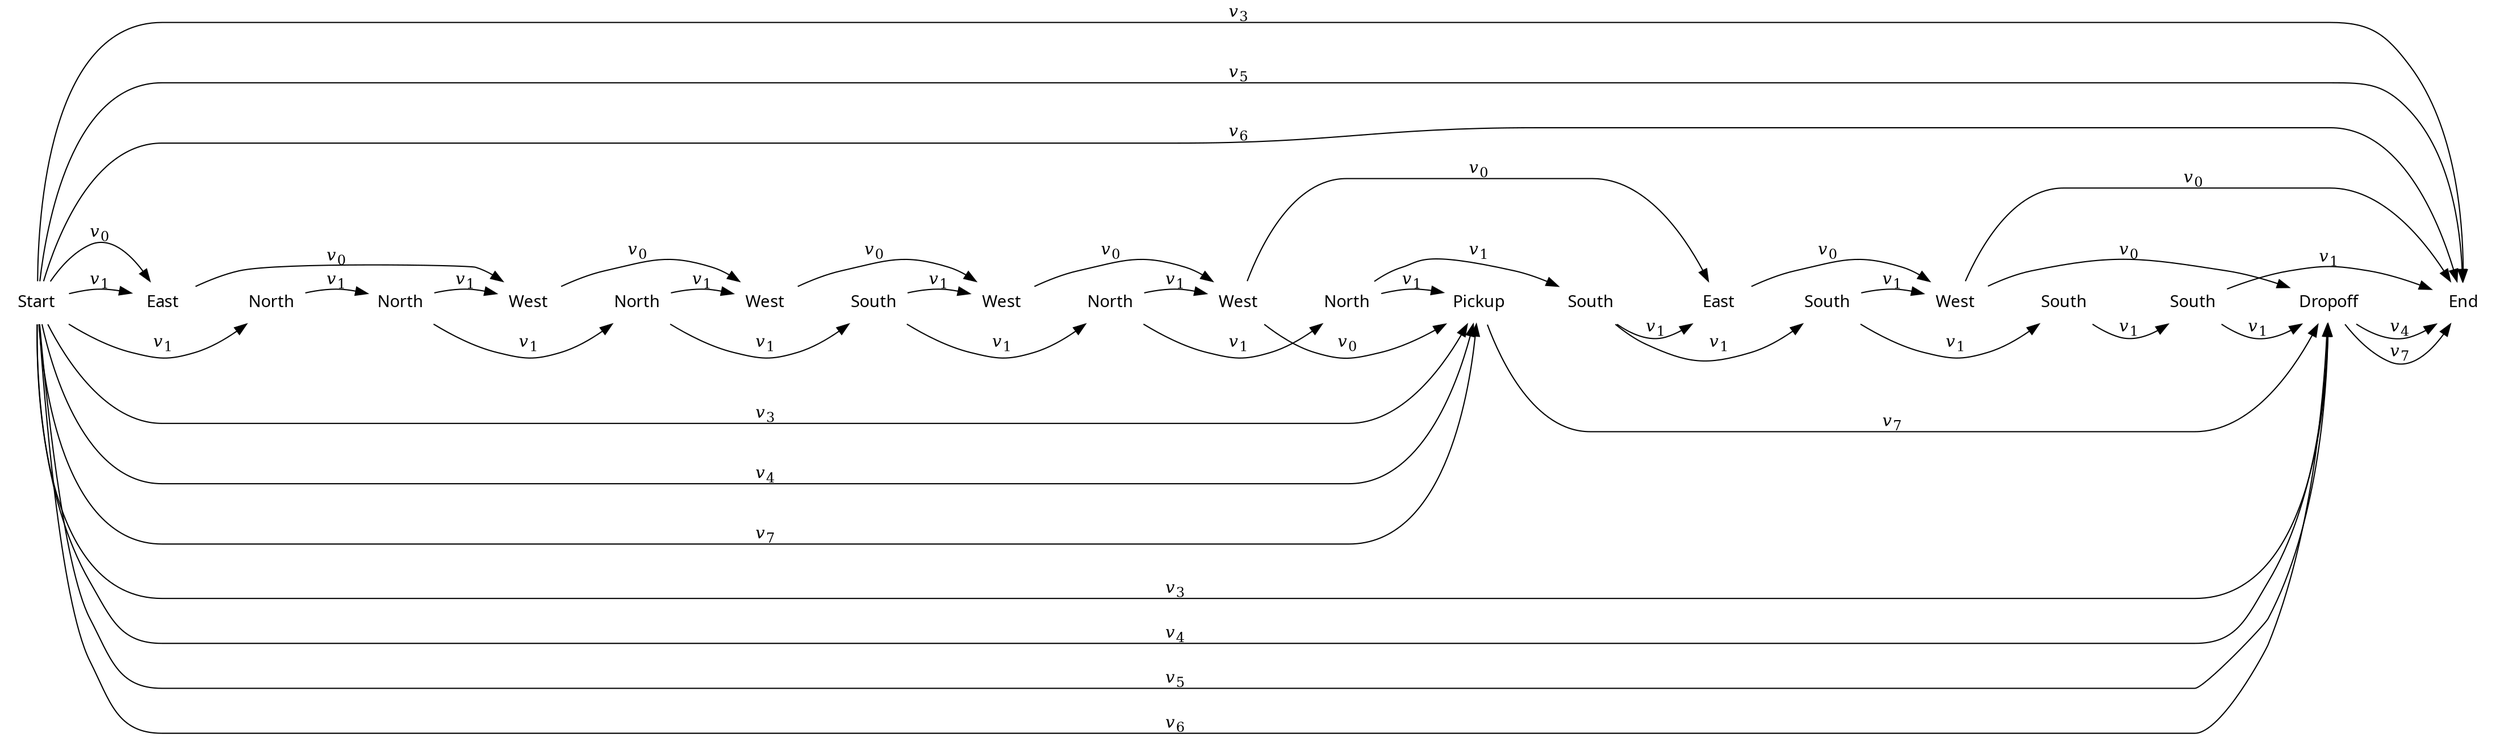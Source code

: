 digraph cat {
rankdir=LR
node [shape=plaintext]
edge [arrowhead=normal]

0 [label="Start",fontname="sans"]
1 [label="East",fontname="sans"]
2 [label="North",fontname="sans"]
3 [label="North",fontname="sans"]
4 [label="West",fontname="sans"]
5 [label="North",fontname="sans"]
6 [label="West",fontname="sans"]
7 [label="South",fontname="sans"]
8 [label="West",fontname="sans"]
9 [label="North",fontname="sans"]
10 [label="West",fontname="sans"]
11 [label="North",fontname="sans"]
12 [label="Pickup",fontname="sans"]
13 [label="South",fontname="sans"]
14 [label="East",fontname="sans"]
15 [label="South",fontname="sans"]
16 [label="West",fontname="sans"]
17 [label="South",fontname="sans"]
18 [label="South",fontname="sans"]
19 [label="Dropoff",fontname="sans"]
20 [label="End",fontname="sans"]

0 -> 1 [label=<<i>v</i><sub>0</sub>>]
0 -> 1 [label=<<i>v</i><sub>1</sub>>]
0 -> 2 [label=<<i>v</i><sub>1</sub>>]
0 -> 12 [label=<<i>v</i><sub>3</sub>>]
0 -> 19 [label=<<i>v</i><sub>3</sub>>]
0 -> 20 [label=<<i>v</i><sub>3</sub>>]
0 -> 12 [label=<<i>v</i><sub>4</sub>>]
0 -> 19 [label=<<i>v</i><sub>4</sub>>]
0 -> 19 [label=<<i>v</i><sub>5</sub>>]
0 -> 20 [label=<<i>v</i><sub>5</sub>>]
0 -> 19 [label=<<i>v</i><sub>6</sub>>]
0 -> 20 [label=<<i>v</i><sub>6</sub>>]
0 -> 12 [label=<<i>v</i><sub>7</sub>>]
1 -> 4 [label=<<i>v</i><sub>0</sub>>]
2 -> 3 [label=<<i>v</i><sub>1</sub>>]
3 -> 4 [label=<<i>v</i><sub>1</sub>>]
3 -> 5 [label=<<i>v</i><sub>1</sub>>]
4 -> 6 [label=<<i>v</i><sub>0</sub>>]
5 -> 6 [label=<<i>v</i><sub>1</sub>>]
5 -> 7 [label=<<i>v</i><sub>1</sub>>]
6 -> 8 [label=<<i>v</i><sub>0</sub>>]
7 -> 8 [label=<<i>v</i><sub>1</sub>>]
7 -> 9 [label=<<i>v</i><sub>1</sub>>]
8 -> 10 [label=<<i>v</i><sub>0</sub>>]
9 -> 10 [label=<<i>v</i><sub>1</sub>>]
9 -> 11 [label=<<i>v</i><sub>1</sub>>]
10 -> 12 [label=<<i>v</i><sub>0</sub>>]
10 -> 14 [label=<<i>v</i><sub>0</sub>>]
11 -> 12 [label=<<i>v</i><sub>1</sub>>]
11 -> 13 [label=<<i>v</i><sub>1</sub>>]
12 -> 19 [label=<<i>v</i><sub>7</sub>>]
13 -> 14 [label=<<i>v</i><sub>1</sub>>]
13 -> 15 [label=<<i>v</i><sub>1</sub>>]
14 -> 16 [label=<<i>v</i><sub>0</sub>>]
15 -> 16 [label=<<i>v</i><sub>1</sub>>]
15 -> 17 [label=<<i>v</i><sub>1</sub>>]
16 -> 19 [label=<<i>v</i><sub>0</sub>>]
16 -> 20 [label=<<i>v</i><sub>0</sub>>]
17 -> 18 [label=<<i>v</i><sub>1</sub>>]
18 -> 19 [label=<<i>v</i><sub>1</sub>>]
18 -> 20 [label=<<i>v</i><sub>1</sub>>]
19 -> 20 [label=<<i>v</i><sub>4</sub>>]
19 -> 20 [label=<<i>v</i><sub>7</sub>>]

# To line up the actions
0 -> 1 [weight=100,style=invis]
1 -> 2 [weight=100,style=invis]
2 -> 3 [weight=100,style=invis]
3 -> 4 [weight=100,style=invis]
4 -> 5 [weight=100,style=invis]
5 -> 6 [weight=100,style=invis]
6 -> 7 [weight=100,style=invis]
7 -> 8 [weight=100,style=invis]
8 -> 9 [weight=100,style=invis]
9 -> 10 [weight=100,style=invis]
10 -> 11 [weight=100,style=invis]
11 -> 12 [weight=100,style=invis]
12 -> 13 [weight=100,style=invis]
13 -> 14 [weight=100,style=invis]
14 -> 15 [weight=100,style=invis]
15 -> 16 [weight=100,style=invis]
16 -> 17 [weight=100,style=invis]
17 -> 18 [weight=100,style=invis]
18 -> 19 [weight=100,style=invis]
19 -> 20 [weight=100,style=invis]
}
